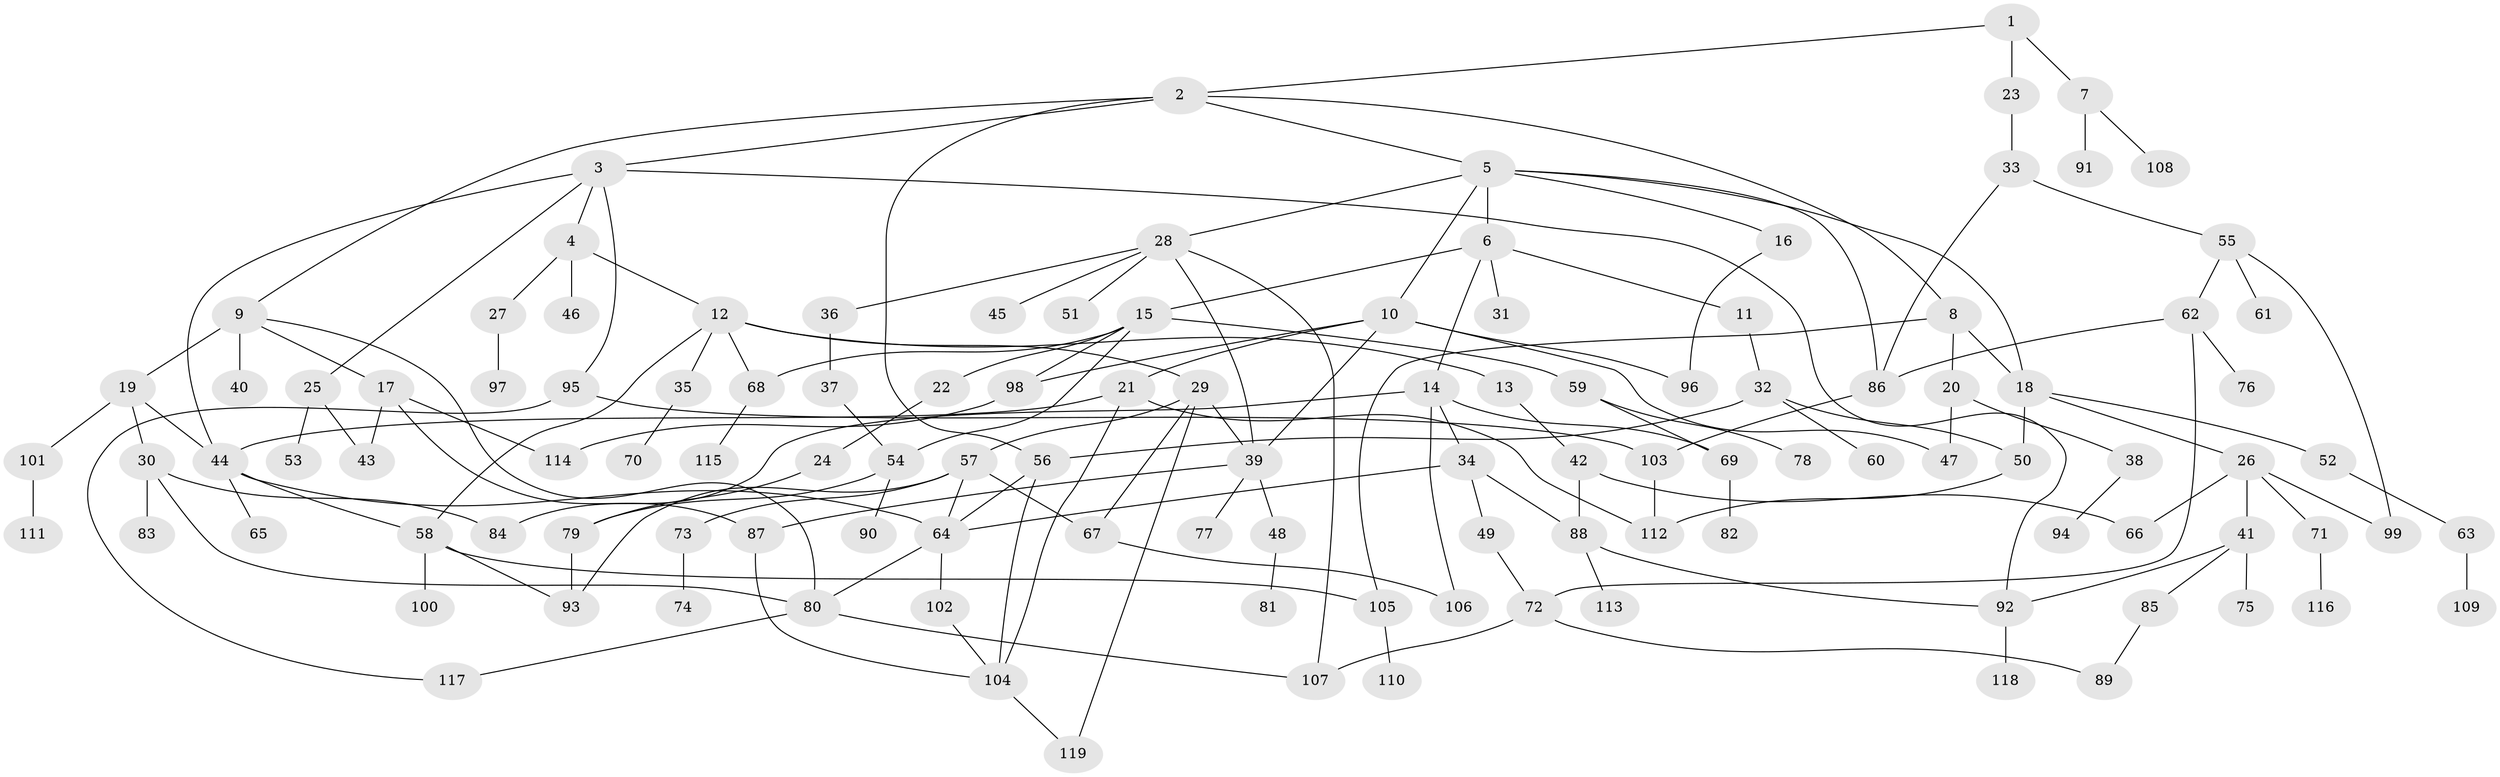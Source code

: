 // coarse degree distribution, {7: 0.0641025641025641, 8: 0.05128205128205128, 2: 0.21794871794871795, 6: 0.0641025641025641, 9: 0.01282051282051282, 3: 0.11538461538461539, 5: 0.08974358974358974, 1: 0.3076923076923077, 4: 0.07692307692307693}
// Generated by graph-tools (version 1.1) at 2025/51/02/27/25 19:51:37]
// undirected, 119 vertices, 166 edges
graph export_dot {
graph [start="1"]
  node [color=gray90,style=filled];
  1;
  2;
  3;
  4;
  5;
  6;
  7;
  8;
  9;
  10;
  11;
  12;
  13;
  14;
  15;
  16;
  17;
  18;
  19;
  20;
  21;
  22;
  23;
  24;
  25;
  26;
  27;
  28;
  29;
  30;
  31;
  32;
  33;
  34;
  35;
  36;
  37;
  38;
  39;
  40;
  41;
  42;
  43;
  44;
  45;
  46;
  47;
  48;
  49;
  50;
  51;
  52;
  53;
  54;
  55;
  56;
  57;
  58;
  59;
  60;
  61;
  62;
  63;
  64;
  65;
  66;
  67;
  68;
  69;
  70;
  71;
  72;
  73;
  74;
  75;
  76;
  77;
  78;
  79;
  80;
  81;
  82;
  83;
  84;
  85;
  86;
  87;
  88;
  89;
  90;
  91;
  92;
  93;
  94;
  95;
  96;
  97;
  98;
  99;
  100;
  101;
  102;
  103;
  104;
  105;
  106;
  107;
  108;
  109;
  110;
  111;
  112;
  113;
  114;
  115;
  116;
  117;
  118;
  119;
  1 -- 2;
  1 -- 7;
  1 -- 23;
  2 -- 3;
  2 -- 5;
  2 -- 8;
  2 -- 9;
  2 -- 56;
  3 -- 4;
  3 -- 25;
  3 -- 44;
  3 -- 95;
  3 -- 92;
  4 -- 12;
  4 -- 27;
  4 -- 46;
  5 -- 6;
  5 -- 10;
  5 -- 16;
  5 -- 28;
  5 -- 18;
  5 -- 86;
  6 -- 11;
  6 -- 14;
  6 -- 15;
  6 -- 31;
  7 -- 91;
  7 -- 108;
  8 -- 18;
  8 -- 20;
  8 -- 105;
  9 -- 17;
  9 -- 19;
  9 -- 40;
  9 -- 80;
  10 -- 21;
  10 -- 39;
  10 -- 47;
  10 -- 96;
  10 -- 98;
  11 -- 32;
  12 -- 13;
  12 -- 29;
  12 -- 35;
  12 -- 68;
  12 -- 58;
  13 -- 42;
  14 -- 34;
  14 -- 84;
  14 -- 106;
  14 -- 69;
  15 -- 22;
  15 -- 59;
  15 -- 68;
  15 -- 54;
  15 -- 98;
  16 -- 96;
  17 -- 43;
  17 -- 87;
  17 -- 114;
  18 -- 26;
  18 -- 50;
  18 -- 52;
  19 -- 30;
  19 -- 101;
  19 -- 44;
  20 -- 38;
  20 -- 47;
  21 -- 104;
  21 -- 112;
  21 -- 44;
  22 -- 24;
  23 -- 33;
  24 -- 79;
  25 -- 53;
  25 -- 43;
  26 -- 41;
  26 -- 66;
  26 -- 71;
  26 -- 99;
  27 -- 97;
  28 -- 36;
  28 -- 45;
  28 -- 51;
  28 -- 107;
  28 -- 39;
  29 -- 57;
  29 -- 119;
  29 -- 67;
  29 -- 39;
  30 -- 83;
  30 -- 84;
  30 -- 80;
  32 -- 60;
  32 -- 56;
  32 -- 50;
  33 -- 55;
  33 -- 86;
  34 -- 49;
  34 -- 64;
  34 -- 88;
  35 -- 70;
  36 -- 37;
  37 -- 54;
  38 -- 94;
  39 -- 48;
  39 -- 77;
  39 -- 87;
  41 -- 75;
  41 -- 85;
  41 -- 92;
  42 -- 88;
  42 -- 66;
  44 -- 58;
  44 -- 65;
  44 -- 64;
  48 -- 81;
  49 -- 72;
  50 -- 112;
  52 -- 63;
  54 -- 90;
  54 -- 79;
  55 -- 61;
  55 -- 62;
  55 -- 99;
  56 -- 64;
  56 -- 104;
  57 -- 67;
  57 -- 73;
  57 -- 64;
  57 -- 93;
  58 -- 100;
  58 -- 93;
  58 -- 105;
  59 -- 69;
  59 -- 78;
  62 -- 72;
  62 -- 76;
  62 -- 86;
  63 -- 109;
  64 -- 80;
  64 -- 102;
  67 -- 106;
  68 -- 115;
  69 -- 82;
  71 -- 116;
  72 -- 89;
  72 -- 107;
  73 -- 74;
  79 -- 93;
  80 -- 117;
  80 -- 107;
  85 -- 89;
  86 -- 103;
  87 -- 104;
  88 -- 92;
  88 -- 113;
  92 -- 118;
  95 -- 103;
  95 -- 117;
  98 -- 114;
  101 -- 111;
  102 -- 104;
  103 -- 112;
  104 -- 119;
  105 -- 110;
}
